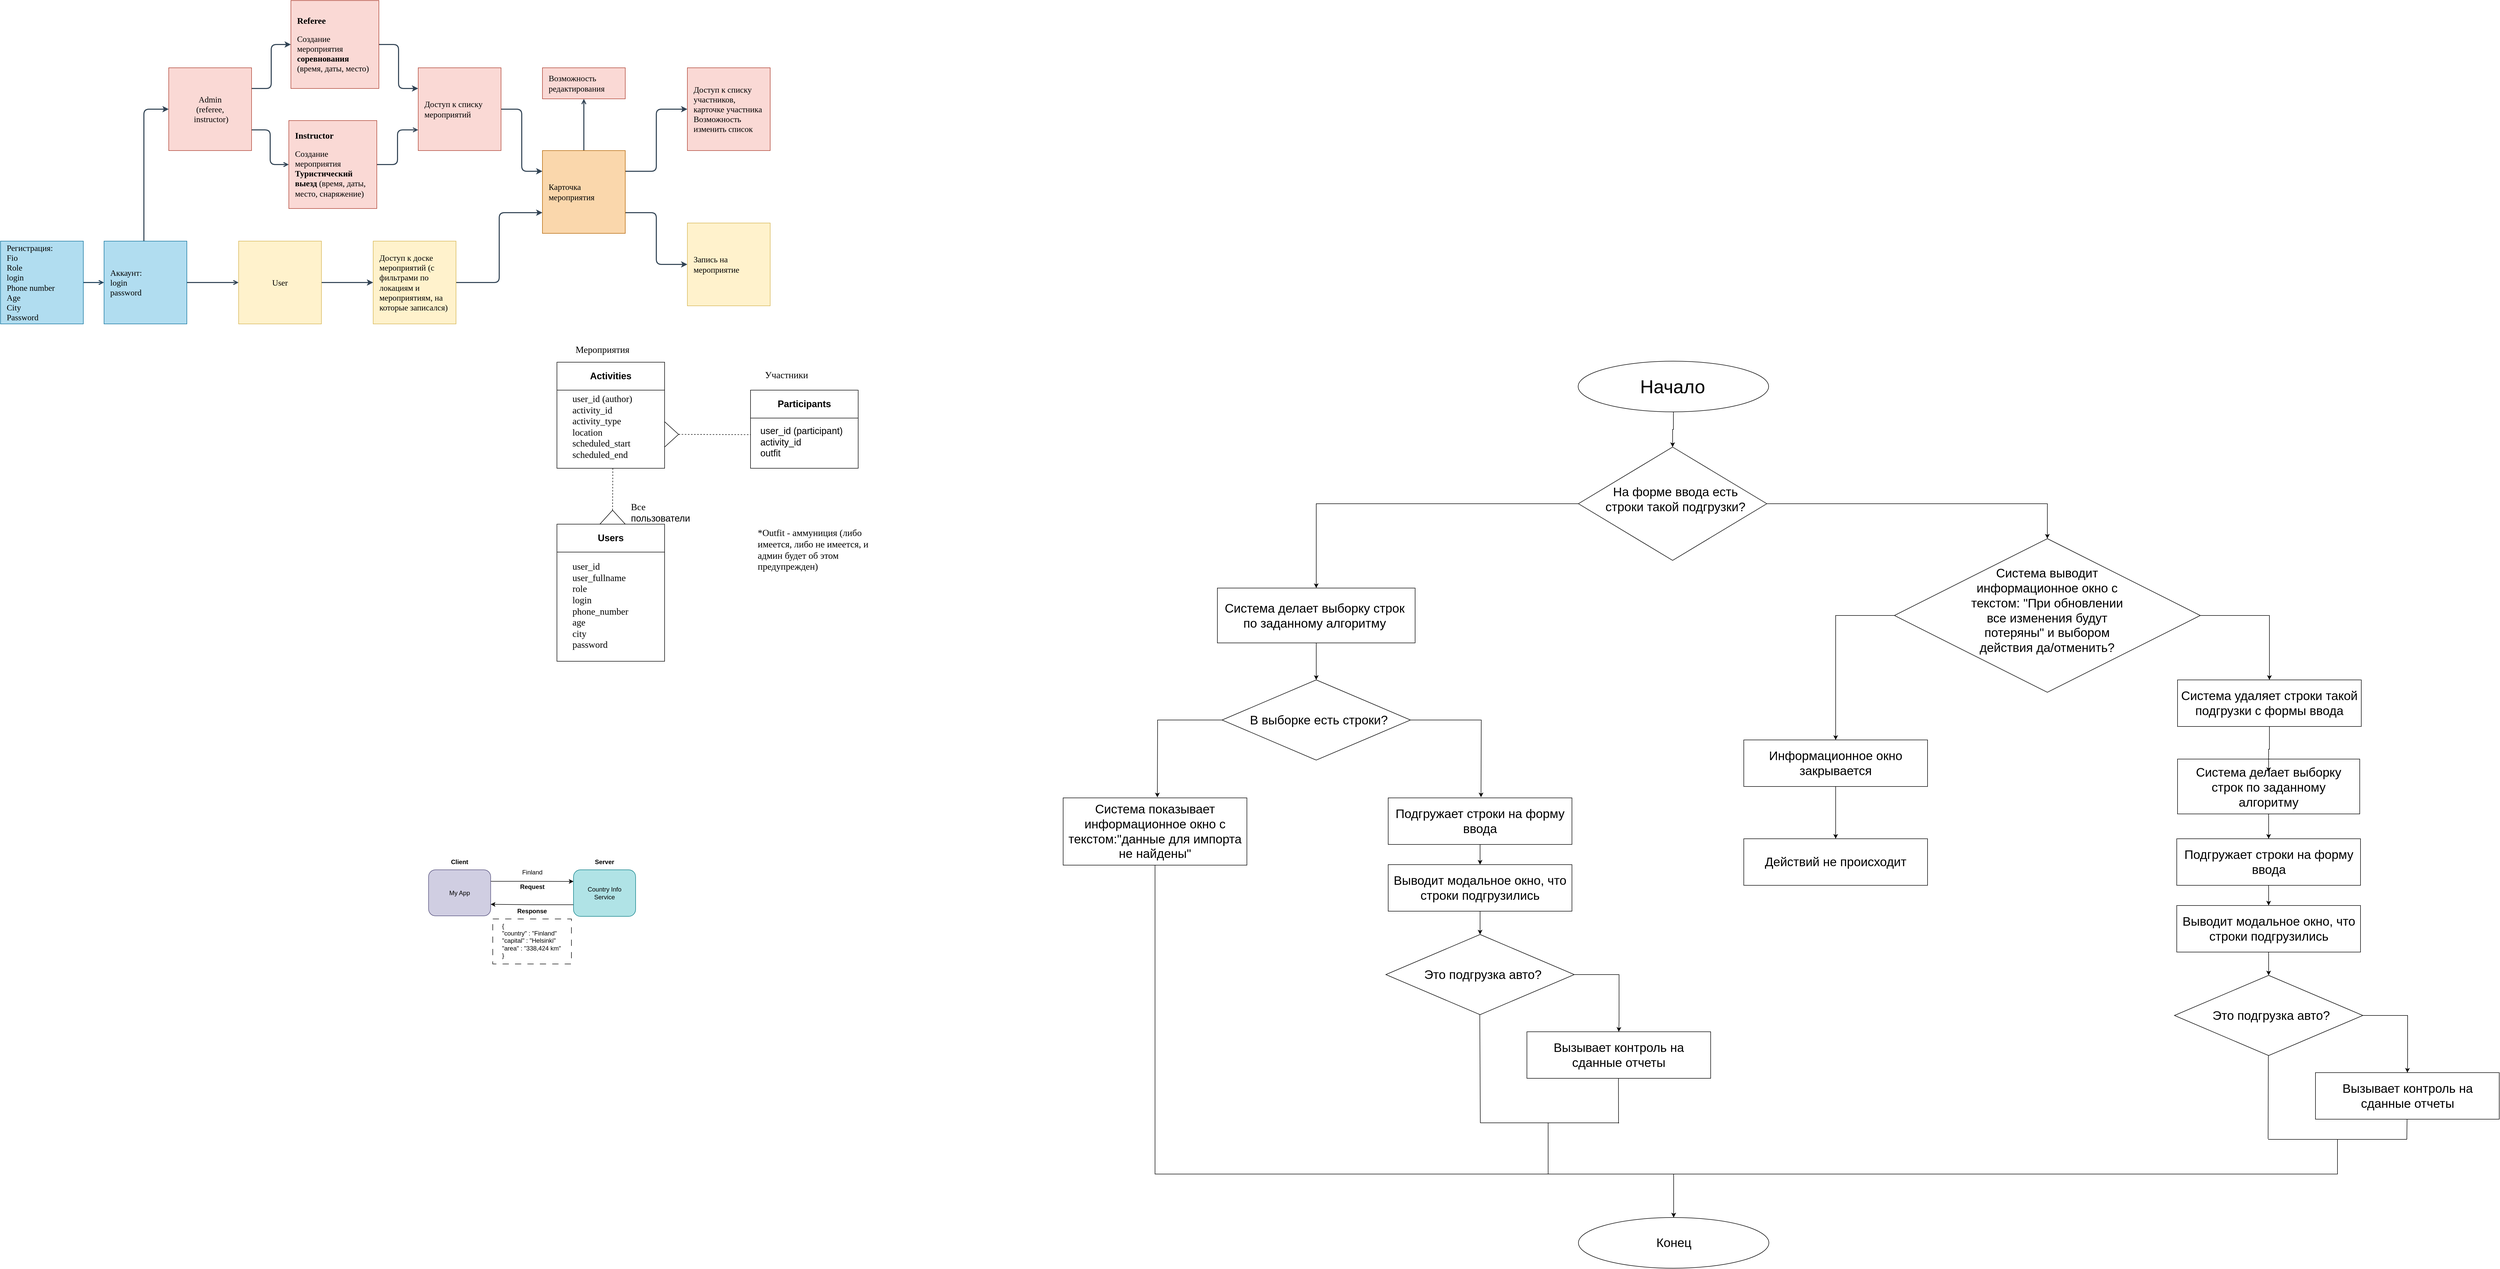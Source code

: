 <mxfile version="24.2.1" type="github">
  <diagram id="R2lEEEUBdFMjLlhIrx00" name="Page-1">
    <mxGraphModel dx="2860" dy="1802" grid="0" gridSize="10" guides="1" tooltips="1" connect="1" arrows="1" fold="1" page="0" pageScale="1" pageWidth="850" pageHeight="1100" math="0" shadow="0" extFonts="Permanent Marker^https://fonts.googleapis.com/css?family=Permanent+Marker">
      <root>
        <mxCell id="0" />
        <mxCell id="1" parent="0" />
        <mxCell id="yJWZmImQaWcxnR1m6JDB-3" value="" style="edgeStyle=orthogonalEdgeStyle;rounded=0;orthogonalLoop=1;jettySize=auto;html=1;strokeWidth=2;fillColor=#bac8d3;strokeColor=#23445d;endArrow=open;endFill=0;" parent="1" source="yJWZmImQaWcxnR1m6JDB-1" target="yJWZmImQaWcxnR1m6JDB-2" edge="1">
          <mxGeometry relative="1" as="geometry" />
        </mxCell>
        <mxCell id="yJWZmImQaWcxnR1m6JDB-1" value="&lt;font face=&quot;Verdana&quot; style=&quot;font-size: 16px;&quot;&gt;Регистрация:&lt;br&gt;Fio&lt;br&gt;Role&lt;br&gt;login&lt;br&gt;Phone number&lt;br&gt;Age&lt;br&gt;City&lt;br&gt;Password&lt;/font&gt;" style="rounded=0;whiteSpace=wrap;html=1;fillColor=#b1ddf0;strokeColor=#10739e;fontStyle=0;align=left;spacing=12;" parent="1" vertex="1">
          <mxGeometry x="33" y="375" width="160" height="160" as="geometry" />
        </mxCell>
        <mxCell id="yJWZmImQaWcxnR1m6JDB-6" value="" style="edgeStyle=orthogonalEdgeStyle;rounded=0;orthogonalLoop=1;jettySize=auto;html=1;strokeWidth=2;endArrow=open;endFill=0;fillColor=#647687;strokeColor=#314354;" parent="1" source="yJWZmImQaWcxnR1m6JDB-2" target="yJWZmImQaWcxnR1m6JDB-5" edge="1">
          <mxGeometry relative="1" as="geometry" />
        </mxCell>
        <mxCell id="yJWZmImQaWcxnR1m6JDB-8" value="" style="edgeStyle=orthogonalEdgeStyle;rounded=1;orthogonalLoop=1;jettySize=auto;html=1;fillColor=#647687;strokeColor=#314354;strokeWidth=2;entryX=0;entryY=0.5;entryDx=0;entryDy=0;" parent="1" source="yJWZmImQaWcxnR1m6JDB-2" target="yJWZmImQaWcxnR1m6JDB-4" edge="1">
          <mxGeometry relative="1" as="geometry">
            <Array as="points">
              <mxPoint x="310" y="120" />
            </Array>
          </mxGeometry>
        </mxCell>
        <mxCell id="yJWZmImQaWcxnR1m6JDB-2" value="&lt;pre&gt;&lt;font face=&quot;Verdana&quot; style=&quot;font-size: 16px;&quot;&gt;Аккаунт:&lt;br&gt;&lt;/font&gt;&lt;font face=&quot;Verdana&quot; style=&quot;font-size: 16px;&quot;&gt;login&lt;br&gt;&lt;/font&gt;&lt;font face=&quot;Verdana&quot; style=&quot;font-size: 16px;&quot;&gt;password&lt;/font&gt;&lt;/pre&gt;" style="whiteSpace=wrap;html=1;aspect=fixed;align=left;fillColor=#b1ddf0;strokeColor=#10739e;spacing=12;" parent="1" vertex="1">
          <mxGeometry x="233" y="375" width="160" height="160" as="geometry" />
        </mxCell>
        <mxCell id="yJWZmImQaWcxnR1m6JDB-13" value="" style="edgeStyle=orthogonalEdgeStyle;rounded=1;orthogonalLoop=1;jettySize=auto;html=1;strokeWidth=2;fillColor=#647687;strokeColor=#314354;exitX=1;exitY=0.25;exitDx=0;exitDy=0;" parent="1" source="yJWZmImQaWcxnR1m6JDB-4" target="yJWZmImQaWcxnR1m6JDB-10" edge="1">
          <mxGeometry relative="1" as="geometry" />
        </mxCell>
        <mxCell id="yJWZmImQaWcxnR1m6JDB-72" style="edgeStyle=orthogonalEdgeStyle;rounded=1;orthogonalLoop=1;jettySize=auto;html=1;entryX=0;entryY=0.5;entryDx=0;entryDy=0;exitX=1;exitY=0.75;exitDx=0;exitDy=0;endArrow=open;endFill=0;fillColor=#647687;strokeColor=#314354;strokeWidth=2;" parent="1" source="yJWZmImQaWcxnR1m6JDB-4" target="yJWZmImQaWcxnR1m6JDB-69" edge="1">
          <mxGeometry relative="1" as="geometry" />
        </mxCell>
        <mxCell id="yJWZmImQaWcxnR1m6JDB-4" value="&lt;font style=&quot;font-size: 16px;&quot; face=&quot;Verdana&quot;&gt;Admin&lt;br&gt;&lt;span style=&quot;font-size: 16px;&quot;&gt;(referee,&lt;br&gt;&amp;nbsp;instructor&lt;/span&gt;&lt;span style=&quot;font-size: 16px;&quot;&gt;)&lt;/span&gt;&lt;br&gt;&lt;/font&gt;" style="whiteSpace=wrap;html=1;aspect=fixed;align=center;fillColor=#fad9d5;strokeColor=#ae4132;" parent="1" vertex="1">
          <mxGeometry x="358" y="40" width="160" height="160" as="geometry" />
        </mxCell>
        <mxCell id="yJWZmImQaWcxnR1m6JDB-25" style="edgeStyle=orthogonalEdgeStyle;rounded=1;orthogonalLoop=1;jettySize=auto;html=1;entryX=0;entryY=0.5;entryDx=0;entryDy=0;strokeWidth=2;fillColor=#647687;strokeColor=#314354;" parent="1" source="yJWZmImQaWcxnR1m6JDB-5" target="yJWZmImQaWcxnR1m6JDB-19" edge="1">
          <mxGeometry relative="1" as="geometry" />
        </mxCell>
        <mxCell id="yJWZmImQaWcxnR1m6JDB-5" value="&lt;font style=&quot;font-size: 16px;&quot; face=&quot;Verdana&quot;&gt;User&lt;/font&gt;" style="whiteSpace=wrap;html=1;aspect=fixed;align=center;fillColor=#fff2cc;strokeColor=#d6b656;" parent="1" vertex="1">
          <mxGeometry x="493" y="375" width="160" height="160" as="geometry" />
        </mxCell>
        <mxCell id="yJWZmImQaWcxnR1m6JDB-14" value="" style="edgeStyle=orthogonalEdgeStyle;rounded=1;orthogonalLoop=1;jettySize=auto;html=1;strokeWidth=2;fillColor=#647687;strokeColor=#314354;entryX=0;entryY=0.25;entryDx=0;entryDy=0;" parent="1" source="yJWZmImQaWcxnR1m6JDB-10" target="yJWZmImQaWcxnR1m6JDB-15" edge="1">
          <mxGeometry relative="1" as="geometry">
            <mxPoint x="840" y="120" as="targetPoint" />
          </mxGeometry>
        </mxCell>
        <mxCell id="yJWZmImQaWcxnR1m6JDB-10" value="&lt;font style=&quot;&quot; face=&quot;Verdana&quot;&gt;&lt;b style=&quot;&quot;&gt;&lt;font style=&quot;font-size: 17px;&quot;&gt;Referee&lt;br&gt;&lt;/font&gt;&lt;/b&gt;&lt;br&gt;&lt;span style=&quot;font-size: 16px;&quot;&gt;Создание мероприятия&lt;/span&gt;&lt;br&gt;&lt;b style=&quot;font-size: 16px;&quot;&gt;соревнования&lt;/b&gt;&lt;span style=&quot;font-size: 16px;&quot;&gt; (время, даты, место)&lt;/span&gt;&lt;/font&gt;" style="whiteSpace=wrap;html=1;aspect=fixed;align=left;fillColor=#fad9d5;strokeColor=#ae4132;spacing=12;" parent="1" vertex="1">
          <mxGeometry x="594" y="-90" width="170" height="170" as="geometry" />
        </mxCell>
        <mxCell id="yJWZmImQaWcxnR1m6JDB-17" value="" style="edgeStyle=orthogonalEdgeStyle;rounded=1;orthogonalLoop=1;jettySize=auto;html=1;entryX=0;entryY=0.25;entryDx=0;entryDy=0;strokeWidth=2;fillColor=#647687;strokeColor=#314354;" parent="1" source="yJWZmImQaWcxnR1m6JDB-15" target="yJWZmImQaWcxnR1m6JDB-23" edge="1">
          <mxGeometry relative="1" as="geometry">
            <mxPoint x="1030" y="320" as="targetPoint" />
          </mxGeometry>
        </mxCell>
        <mxCell id="yJWZmImQaWcxnR1m6JDB-15" value="&lt;font style=&quot;font-size: 16px;&quot; face=&quot;Verdana&quot;&gt;Доступ к списку мероприятий&lt;br&gt;&lt;/font&gt;" style="whiteSpace=wrap;html=1;aspect=fixed;align=left;fillColor=#fad9d5;strokeColor=#ae4132;spacing=12;" parent="1" vertex="1">
          <mxGeometry x="840" y="40" width="160" height="160" as="geometry" />
        </mxCell>
        <mxCell id="yJWZmImQaWcxnR1m6JDB-24" style="edgeStyle=orthogonalEdgeStyle;rounded=1;orthogonalLoop=1;jettySize=auto;html=1;entryX=0;entryY=0.75;entryDx=0;entryDy=0;strokeWidth=2;fillColor=#647687;strokeColor=#314354;" parent="1" source="yJWZmImQaWcxnR1m6JDB-19" target="yJWZmImQaWcxnR1m6JDB-23" edge="1">
          <mxGeometry relative="1" as="geometry">
            <mxPoint x="1160" y="420" as="targetPoint" />
          </mxGeometry>
        </mxCell>
        <mxCell id="yJWZmImQaWcxnR1m6JDB-19" value="&lt;font style=&quot;font-size: 16px;&quot; face=&quot;Verdana&quot;&gt;Доступ к доске мероприятий (с фильтрами по локациям и мероприятиям, на которые записался)&lt;/font&gt;" style="whiteSpace=wrap;html=1;aspect=fixed;align=left;fillColor=#fff2cc;strokeColor=#d6b656;spacing=12;" parent="1" vertex="1">
          <mxGeometry x="753" y="375" width="160" height="160" as="geometry" />
        </mxCell>
        <mxCell id="yJWZmImQaWcxnR1m6JDB-21" value="&lt;font style=&quot;font-size: 16px;&quot; face=&quot;Verdana&quot;&gt;Доступ к списку участников, карточке участника&lt;br&gt;Возможность изменить список&lt;br&gt;&lt;/font&gt;" style="whiteSpace=wrap;html=1;aspect=fixed;align=left;fillColor=#fad9d5;strokeColor=#ae4132;spacing=12;" parent="1" vertex="1">
          <mxGeometry x="1360" y="40" width="160" height="160" as="geometry" />
        </mxCell>
        <mxCell id="yJWZmImQaWcxnR1m6JDB-28" style="edgeStyle=orthogonalEdgeStyle;rounded=1;orthogonalLoop=1;jettySize=auto;html=1;entryX=0;entryY=0.5;entryDx=0;entryDy=0;exitX=1;exitY=0.25;exitDx=0;exitDy=0;strokeWidth=2;fillColor=#647687;strokeColor=#314354;" parent="1" source="yJWZmImQaWcxnR1m6JDB-23" target="yJWZmImQaWcxnR1m6JDB-21" edge="1">
          <mxGeometry relative="1" as="geometry" />
        </mxCell>
        <mxCell id="yJWZmImQaWcxnR1m6JDB-30" style="edgeStyle=orthogonalEdgeStyle;rounded=1;orthogonalLoop=1;jettySize=auto;html=1;entryX=0;entryY=0.5;entryDx=0;entryDy=0;exitX=1;exitY=0.75;exitDx=0;exitDy=0;strokeWidth=2;fillColor=#647687;strokeColor=#314354;" parent="1" source="yJWZmImQaWcxnR1m6JDB-23" target="yJWZmImQaWcxnR1m6JDB-29" edge="1">
          <mxGeometry relative="1" as="geometry" />
        </mxCell>
        <mxCell id="yJWZmImQaWcxnR1m6JDB-32" value="" style="edgeStyle=orthogonalEdgeStyle;rounded=1;orthogonalLoop=1;jettySize=auto;html=1;fillColor=#647687;strokeColor=#314354;endArrow=open;endFill=0;strokeWidth=2;" parent="1" source="yJWZmImQaWcxnR1m6JDB-23" target="yJWZmImQaWcxnR1m6JDB-31" edge="1">
          <mxGeometry relative="1" as="geometry" />
        </mxCell>
        <mxCell id="yJWZmImQaWcxnR1m6JDB-23" value="&lt;font style=&quot;font-size: 16px;&quot; face=&quot;Verdana&quot;&gt;Карточка мероприятия&lt;/font&gt;" style="whiteSpace=wrap;html=1;aspect=fixed;align=left;fillColor=#fad7ac;strokeColor=#b46504;spacing=12;" parent="1" vertex="1">
          <mxGeometry x="1080" y="200" width="160" height="160" as="geometry" />
        </mxCell>
        <mxCell id="yJWZmImQaWcxnR1m6JDB-29" value="&lt;font style=&quot;font-size: 16px;&quot; face=&quot;Verdana&quot;&gt;Запись на мероприятие&lt;/font&gt;" style="whiteSpace=wrap;html=1;aspect=fixed;align=left;fillColor=#fff2cc;strokeColor=#d6b656;spacing=12;" parent="1" vertex="1">
          <mxGeometry x="1360" y="340" width="160" height="160" as="geometry" />
        </mxCell>
        <mxCell id="yJWZmImQaWcxnR1m6JDB-31" value="&lt;font style=&quot;font-size: 16px;&quot; face=&quot;Verdana&quot;&gt;Возможность редактирования&lt;/font&gt;" style="whiteSpace=wrap;html=1;align=left;fillColor=#fad9d5;strokeColor=#ae4132;spacing=12;" parent="1" vertex="1">
          <mxGeometry x="1080" y="40" width="160" height="60" as="geometry" />
        </mxCell>
        <mxCell id="yJWZmImQaWcxnR1m6JDB-40" style="edgeStyle=orthogonalEdgeStyle;rounded=0;orthogonalLoop=1;jettySize=auto;html=1;entryX=0;entryY=0.25;entryDx=0;entryDy=0;exitX=1;exitY=0.25;exitDx=0;exitDy=0;" parent="1" source="yJWZmImQaWcxnR1m6JDB-37" target="yJWZmImQaWcxnR1m6JDB-38" edge="1">
          <mxGeometry relative="1" as="geometry" />
        </mxCell>
        <mxCell id="yJWZmImQaWcxnR1m6JDB-37" value="My App" style="rounded=1;whiteSpace=wrap;html=1;fillColor=#d0cee2;strokeColor=#56517e;" parent="1" vertex="1">
          <mxGeometry x="860" y="1590" width="120" height="89" as="geometry" />
        </mxCell>
        <mxCell id="yJWZmImQaWcxnR1m6JDB-59" value="" style="edgeStyle=orthogonalEdgeStyle;rounded=0;orthogonalLoop=1;jettySize=auto;html=1;entryX=1;entryY=0.75;entryDx=0;entryDy=0;exitX=0;exitY=0.75;exitDx=0;exitDy=0;" parent="1" source="yJWZmImQaWcxnR1m6JDB-38" target="yJWZmImQaWcxnR1m6JDB-37" edge="1">
          <mxGeometry relative="1" as="geometry" />
        </mxCell>
        <mxCell id="yJWZmImQaWcxnR1m6JDB-38" value="Country Info &lt;br&gt;Service" style="rounded=1;whiteSpace=wrap;html=1;fillColor=#b0e3e6;strokeColor=#0e8088;" parent="1" vertex="1">
          <mxGeometry x="1140" y="1590" width="120" height="90" as="geometry" />
        </mxCell>
        <mxCell id="yJWZmImQaWcxnR1m6JDB-41" value="Finland" style="text;html=1;align=center;verticalAlign=middle;resizable=0;points=[];autosize=1;strokeColor=none;fillColor=none;" parent="1" vertex="1">
          <mxGeometry x="1030" y="1580" width="60" height="30" as="geometry" />
        </mxCell>
        <mxCell id="yJWZmImQaWcxnR1m6JDB-60" value="&lt;b&gt;Response&lt;/b&gt;" style="text;html=1;strokeColor=none;fillColor=none;align=center;verticalAlign=middle;whiteSpace=wrap;rounded=0;" parent="1" vertex="1">
          <mxGeometry x="1030" y="1655" width="60" height="30" as="geometry" />
        </mxCell>
        <mxCell id="yJWZmImQaWcxnR1m6JDB-62" value="&lt;b&gt;Request&lt;/b&gt;" style="text;html=1;align=center;verticalAlign=middle;resizable=0;points=[];autosize=1;strokeColor=none;fillColor=none;" parent="1" vertex="1">
          <mxGeometry x="1027.5" y="1610" width="65" height="26" as="geometry" />
        </mxCell>
        <mxCell id="yJWZmImQaWcxnR1m6JDB-64" value="" style="rounded=0;whiteSpace=wrap;html=1;dashed=1;dashPattern=12 12;" parent="1" vertex="1">
          <mxGeometry x="984" y="1685" width="152" height="87" as="geometry" />
        </mxCell>
        <mxCell id="yJWZmImQaWcxnR1m6JDB-63" value="{&lt;br&gt;&quot;country&quot; : &quot;Finland&quot;&lt;br&gt;&quot;capital&quot; : &quot;Helsinki&quot;&lt;br&gt;&quot;area&quot; : &quot;338,424 km&quot;&lt;br&gt;}" style="text;html=1;strokeColor=none;fillColor=none;align=left;verticalAlign=middle;whiteSpace=wrap;rounded=0;" parent="1" vertex="1">
          <mxGeometry x="1000" y="1680" width="134" height="93" as="geometry" />
        </mxCell>
        <mxCell id="yJWZmImQaWcxnR1m6JDB-65" value="&lt;b&gt;Client&lt;/b&gt;" style="text;html=1;strokeColor=none;fillColor=none;align=center;verticalAlign=middle;whiteSpace=wrap;rounded=0;" parent="1" vertex="1">
          <mxGeometry x="890" y="1560" width="60" height="30" as="geometry" />
        </mxCell>
        <mxCell id="yJWZmImQaWcxnR1m6JDB-66" value="&lt;b&gt;Server&lt;/b&gt;" style="text;html=1;strokeColor=none;fillColor=none;align=center;verticalAlign=middle;whiteSpace=wrap;rounded=0;" parent="1" vertex="1">
          <mxGeometry x="1170" y="1560" width="60" height="30" as="geometry" />
        </mxCell>
        <mxCell id="yJWZmImQaWcxnR1m6JDB-67" value="&lt;font style=&quot;font-size: 18px;&quot;&gt;Users&lt;/font&gt;" style="swimlane;whiteSpace=wrap;html=1;startSize=54;" parent="1" vertex="1">
          <mxGeometry x="1108" y="922" width="208" height="265" as="geometry" />
        </mxCell>
        <mxCell id="yJWZmImQaWcxnR1m6JDB-68" value="&lt;font style=&quot;font-size: 18px;&quot;&gt;&lt;font face=&quot;Verdana&quot;&gt;&lt;font style=&quot;font-size: 18px;&quot;&gt;user_id&lt;br&gt;user_fullname&lt;br style=&quot;border-color: var(--border-color);&quot;&gt;role&lt;br style=&quot;border-color: var(--border-color);&quot;&gt;login&lt;br style=&quot;border-color: var(--border-color);&quot;&gt;phone_number&lt;br style=&quot;border-color: var(--border-color);&quot;&gt;age&lt;br&gt;city&lt;/font&gt;&lt;br&gt;password&lt;/font&gt;&lt;br&gt;&lt;/font&gt;" style="text;html=1;strokeColor=none;fillColor=none;align=left;verticalAlign=middle;whiteSpace=wrap;rounded=0;" parent="yJWZmImQaWcxnR1m6JDB-67" vertex="1">
          <mxGeometry x="28" y="63" width="156" height="189" as="geometry" />
        </mxCell>
        <mxCell id="yJWZmImQaWcxnR1m6JDB-71" value="" style="edgeStyle=orthogonalEdgeStyle;rounded=1;orthogonalLoop=1;jettySize=auto;html=1;entryX=0;entryY=0.75;entryDx=0;entryDy=0;endArrow=open;endFill=0;fillColor=#647687;strokeColor=#314354;strokeWidth=2;" parent="1" source="yJWZmImQaWcxnR1m6JDB-69" target="yJWZmImQaWcxnR1m6JDB-15" edge="1">
          <mxGeometry relative="1" as="geometry" />
        </mxCell>
        <mxCell id="yJWZmImQaWcxnR1m6JDB-69" value="&lt;font style=&quot;&quot; face=&quot;Verdana&quot;&gt;&lt;b style=&quot;&quot;&gt;&lt;font style=&quot;font-size: 17px;&quot;&gt;Instructor&lt;br&gt;&lt;/font&gt;&lt;/b&gt;&lt;br&gt;&lt;span style=&quot;font-size: 16px;&quot;&gt;Создание мероприятия&lt;/span&gt;&lt;br&gt;&lt;b style=&quot;font-size: 16px;&quot;&gt;Туристический выезд&lt;/b&gt;&lt;span style=&quot;font-size: 16px;&quot;&gt; (время, даты, место, снаряжение)&lt;/span&gt;&lt;/font&gt;" style="whiteSpace=wrap;html=1;aspect=fixed;align=left;fillColor=#fad9d5;strokeColor=#ae4132;spacing=12;" parent="1" vertex="1">
          <mxGeometry x="590" y="142" width="170" height="170" as="geometry" />
        </mxCell>
        <mxCell id="yJWZmImQaWcxnR1m6JDB-74" value="&lt;span style=&quot;font-size: 18px;&quot;&gt;Activities&lt;/span&gt;" style="swimlane;whiteSpace=wrap;html=1;startSize=54;" parent="1" vertex="1">
          <mxGeometry x="1108" y="609" width="208" height="205" as="geometry" />
        </mxCell>
        <mxCell id="yJWZmImQaWcxnR1m6JDB-75" value="&lt;font style=&quot;font-size: 18px;&quot;&gt;&lt;font style=&quot;font-size: 18px;&quot; face=&quot;Verdana&quot;&gt;user_id (author)&lt;br&gt;activity_id&lt;/font&gt;&lt;br style=&quot;border-color: var(--border-color); font-family: Verdana;&quot;&gt;&lt;font style=&quot;&quot; face=&quot;Verdana&quot;&gt;activity_type&lt;br&gt;&lt;span style=&quot;font-size: 18px;&quot;&gt;location&lt;/span&gt;&lt;br&gt;&lt;span style=&quot;font-size: 18px;&quot;&gt;scheduled_start&lt;/span&gt;&lt;br&gt;&lt;span style=&quot;font-size: 18px;&quot;&gt;scheduled_end&lt;/span&gt;&lt;br&gt;&lt;/font&gt;&lt;br&gt;&lt;/font&gt;" style="text;html=1;strokeColor=none;fillColor=none;align=left;verticalAlign=middle;whiteSpace=wrap;rounded=0;" parent="yJWZmImQaWcxnR1m6JDB-74" vertex="1">
          <mxGeometry x="28" y="73" width="156" height="125" as="geometry" />
        </mxCell>
        <mxCell id="yJWZmImQaWcxnR1m6JDB-76" value="" style="triangle;whiteSpace=wrap;html=1;direction=north;" parent="1" vertex="1">
          <mxGeometry x="1191" y="895" width="49" height="27" as="geometry" />
        </mxCell>
        <mxCell id="yJWZmImQaWcxnR1m6JDB-77" value="" style="endArrow=none;dashed=1;html=1;rounded=0;exitX=1;exitY=0.5;exitDx=0;exitDy=0;" parent="1" source="yJWZmImQaWcxnR1m6JDB-76" edge="1">
          <mxGeometry width="50" height="50" relative="1" as="geometry">
            <mxPoint x="1261" y="903" as="sourcePoint" />
            <mxPoint x="1216" y="813" as="targetPoint" />
          </mxGeometry>
        </mxCell>
        <mxCell id="yJWZmImQaWcxnR1m6JDB-78" value="&lt;font style=&quot;font-size: 18px;&quot;&gt;Participants&lt;/font&gt;" style="swimlane;whiteSpace=wrap;html=1;startSize=54;" parent="1" vertex="1">
          <mxGeometry x="1482" y="663" width="208" height="151" as="geometry" />
        </mxCell>
        <mxCell id="yJWZmImQaWcxnR1m6JDB-80" value="&lt;font style=&quot;font-size: 18px;&quot;&gt;user_id (participant)&lt;br&gt;activity_id&lt;br&gt;outfit&lt;br&gt;&lt;/font&gt;" style="text;html=1;strokeColor=none;fillColor=none;align=left;verticalAlign=middle;whiteSpace=wrap;rounded=0;" parent="yJWZmImQaWcxnR1m6JDB-78" vertex="1">
          <mxGeometry x="17" y="38" width="185" height="125" as="geometry" />
        </mxCell>
        <mxCell id="yJWZmImQaWcxnR1m6JDB-81" value="" style="triangle;whiteSpace=wrap;html=1;direction=east;" parent="1" vertex="1">
          <mxGeometry x="1316" y="724" width="27" height="49" as="geometry" />
        </mxCell>
        <mxCell id="yJWZmImQaWcxnR1m6JDB-82" value="" style="endArrow=none;dashed=1;html=1;rounded=0;exitX=1;exitY=0.5;exitDx=0;exitDy=0;" parent="1" source="yJWZmImQaWcxnR1m6JDB-81" edge="1">
          <mxGeometry width="50" height="50" relative="1" as="geometry">
            <mxPoint x="1375" y="740" as="sourcePoint" />
            <mxPoint x="1482" y="749" as="targetPoint" />
          </mxGeometry>
        </mxCell>
        <mxCell id="yJWZmImQaWcxnR1m6JDB-83" value="&lt;font style=&quot;font-size: 18px;&quot;&gt;&lt;font face=&quot;Verdana&quot;&gt;Мероприятия&lt;/font&gt;&lt;br&gt;&lt;/font&gt;" style="text;html=1;strokeColor=none;fillColor=none;align=left;verticalAlign=middle;whiteSpace=wrap;rounded=0;" parent="1" vertex="1">
          <mxGeometry x="1142" y="568" width="156" height="34" as="geometry" />
        </mxCell>
        <mxCell id="yJWZmImQaWcxnR1m6JDB-84" value="&lt;font style=&quot;font-size: 18px;&quot;&gt;&lt;font face=&quot;Verdana&quot;&gt;Участники&lt;/font&gt;&lt;br&gt;&lt;/font&gt;" style="text;html=1;strokeColor=none;fillColor=none;align=left;verticalAlign=middle;whiteSpace=wrap;rounded=0;" parent="1" vertex="1">
          <mxGeometry x="1508" y="617" width="156" height="34" as="geometry" />
        </mxCell>
        <mxCell id="yJWZmImQaWcxnR1m6JDB-85" value="&lt;font style=&quot;font-size: 18px;&quot;&gt;&lt;font face=&quot;Verdana&quot;&gt;Все&lt;br&gt;&lt;/font&gt;пользователи&lt;br&gt;&lt;/font&gt;" style="text;html=1;strokeColor=none;fillColor=none;align=left;verticalAlign=middle;whiteSpace=wrap;rounded=0;" parent="1" vertex="1">
          <mxGeometry x="1249" y="883" width="156" height="34" as="geometry" />
        </mxCell>
        <mxCell id="yJWZmImQaWcxnR1m6JDB-86" value="&lt;font style=&quot;font-size: 18px;&quot;&gt;&lt;font face=&quot;Verdana&quot;&gt;*Outfit - аммуниция (либо имеется, либо не имеется, и админ будет об этом предупрежден)&lt;/font&gt;&lt;br&gt;&lt;/font&gt;" style="text;html=1;strokeColor=none;fillColor=none;align=left;verticalAlign=middle;whiteSpace=wrap;rounded=0;" parent="1" vertex="1">
          <mxGeometry x="1494" y="921" width="240" height="101" as="geometry" />
        </mxCell>
        <mxCell id="VrphJJaBiUEB5D_WwFLY-5" value="" style="edgeStyle=orthogonalEdgeStyle;rounded=0;orthogonalLoop=1;jettySize=auto;html=1;" edge="1" parent="1" source="VrphJJaBiUEB5D_WwFLY-1" target="VrphJJaBiUEB5D_WwFLY-3">
          <mxGeometry relative="1" as="geometry" />
        </mxCell>
        <mxCell id="VrphJJaBiUEB5D_WwFLY-1" value="" style="ellipse;whiteSpace=wrap;html=1;" vertex="1" parent="1">
          <mxGeometry x="3081" y="607" width="368" height="98" as="geometry" />
        </mxCell>
        <mxCell id="VrphJJaBiUEB5D_WwFLY-2" value="&lt;font style=&quot;font-size: 36px;&quot;&gt;Начало&lt;/font&gt;" style="text;html=1;align=center;verticalAlign=middle;whiteSpace=wrap;rounded=0;" vertex="1" parent="1">
          <mxGeometry x="3195" y="630" width="137" height="52" as="geometry" />
        </mxCell>
        <mxCell id="VrphJJaBiUEB5D_WwFLY-7" style="edgeStyle=orthogonalEdgeStyle;rounded=0;orthogonalLoop=1;jettySize=auto;html=1;entryX=0.5;entryY=0;entryDx=0;entryDy=0;" edge="1" parent="1" source="VrphJJaBiUEB5D_WwFLY-3" target="VrphJJaBiUEB5D_WwFLY-6">
          <mxGeometry relative="1" as="geometry">
            <mxPoint x="2852" y="882.5" as="targetPoint" />
          </mxGeometry>
        </mxCell>
        <mxCell id="VrphJJaBiUEB5D_WwFLY-3" value="" style="rhombus;whiteSpace=wrap;html=1;" vertex="1" parent="1">
          <mxGeometry x="3081.5" y="773" width="364" height="219" as="geometry" />
        </mxCell>
        <mxCell id="VrphJJaBiUEB5D_WwFLY-12" style="edgeStyle=orthogonalEdgeStyle;rounded=0;orthogonalLoop=1;jettySize=auto;html=1;entryX=0.5;entryY=0;entryDx=0;entryDy=0;exitX=1;exitY=0.5;exitDx=0;exitDy=0;" edge="1" parent="1" source="VrphJJaBiUEB5D_WwFLY-3" target="VrphJJaBiUEB5D_WwFLY-10">
          <mxGeometry relative="1" as="geometry" />
        </mxCell>
        <mxCell id="VrphJJaBiUEB5D_WwFLY-4" value="&lt;span style=&quot;font-size: 24px;&quot;&gt;На форме ввода есть строки такой подгрузки?&lt;/span&gt;" style="text;html=1;align=center;verticalAlign=middle;whiteSpace=wrap;rounded=0;" vertex="1" parent="1">
          <mxGeometry x="3114" y="844" width="310" height="60" as="geometry" />
        </mxCell>
        <mxCell id="VrphJJaBiUEB5D_WwFLY-15" value="" style="edgeStyle=orthogonalEdgeStyle;rounded=0;orthogonalLoop=1;jettySize=auto;html=1;" edge="1" parent="1" source="VrphJJaBiUEB5D_WwFLY-6" target="VrphJJaBiUEB5D_WwFLY-13">
          <mxGeometry relative="1" as="geometry" />
        </mxCell>
        <mxCell id="VrphJJaBiUEB5D_WwFLY-6" value="" style="rounded=0;whiteSpace=wrap;html=1;" vertex="1" parent="1">
          <mxGeometry x="2384" y="1045.5" width="382" height="106" as="geometry" />
        </mxCell>
        <mxCell id="VrphJJaBiUEB5D_WwFLY-9" value="&lt;span style=&quot;font-size: 24px;&quot;&gt;Система делает выборку строк по заданному алгоритму&lt;/span&gt;" style="text;html=1;align=center;verticalAlign=middle;whiteSpace=wrap;rounded=0;" vertex="1" parent="1">
          <mxGeometry x="2392" y="1068.5" width="360" height="60" as="geometry" />
        </mxCell>
        <mxCell id="VrphJJaBiUEB5D_WwFLY-30" style="edgeStyle=orthogonalEdgeStyle;rounded=0;orthogonalLoop=1;jettySize=auto;html=1;entryX=0.5;entryY=0;entryDx=0;entryDy=0;exitX=0;exitY=0.5;exitDx=0;exitDy=0;" edge="1" parent="1" source="VrphJJaBiUEB5D_WwFLY-10" target="VrphJJaBiUEB5D_WwFLY-28">
          <mxGeometry relative="1" as="geometry" />
        </mxCell>
        <mxCell id="VrphJJaBiUEB5D_WwFLY-43" style="edgeStyle=orthogonalEdgeStyle;rounded=0;orthogonalLoop=1;jettySize=auto;html=1;entryX=0.5;entryY=0;entryDx=0;entryDy=0;exitX=1;exitY=0.5;exitDx=0;exitDy=0;" edge="1" parent="1" source="VrphJJaBiUEB5D_WwFLY-10" target="VrphJJaBiUEB5D_WwFLY-42">
          <mxGeometry relative="1" as="geometry" />
        </mxCell>
        <mxCell id="VrphJJaBiUEB5D_WwFLY-10" value="" style="rhombus;whiteSpace=wrap;html=1;" vertex="1" parent="1">
          <mxGeometry x="3692" y="950" width="591" height="297" as="geometry" />
        </mxCell>
        <mxCell id="VrphJJaBiUEB5D_WwFLY-11" value="&lt;span style=&quot;font-size: 24px;&quot;&gt;Система выводит информационное окно с текстом: &quot;При обновлении все изменения будут потеряны&quot; и выбором действия да/отменить?&lt;/span&gt;" style="text;html=1;align=center;verticalAlign=middle;whiteSpace=wrap;rounded=0;" vertex="1" parent="1">
          <mxGeometry x="3832" y="1059" width="310" height="60" as="geometry" />
        </mxCell>
        <mxCell id="VrphJJaBiUEB5D_WwFLY-23" style="edgeStyle=orthogonalEdgeStyle;rounded=0;orthogonalLoop=1;jettySize=auto;html=1;" edge="1" parent="1" source="VrphJJaBiUEB5D_WwFLY-13">
          <mxGeometry relative="1" as="geometry">
            <mxPoint x="2268" y="1450" as="targetPoint" />
          </mxGeometry>
        </mxCell>
        <mxCell id="VrphJJaBiUEB5D_WwFLY-25" style="edgeStyle=orthogonalEdgeStyle;rounded=0;orthogonalLoop=1;jettySize=auto;html=1;" edge="1" parent="1" source="VrphJJaBiUEB5D_WwFLY-13">
          <mxGeometry relative="1" as="geometry">
            <mxPoint x="2893.304" y="1449.87" as="targetPoint" />
          </mxGeometry>
        </mxCell>
        <mxCell id="VrphJJaBiUEB5D_WwFLY-13" value="" style="rhombus;whiteSpace=wrap;html=1;" vertex="1" parent="1">
          <mxGeometry x="2393" y="1223" width="364" height="155" as="geometry" />
        </mxCell>
        <mxCell id="VrphJJaBiUEB5D_WwFLY-14" value="&lt;span style=&quot;font-size: 24px;&quot;&gt;В выборке есть строки?&lt;/span&gt;" style="text;html=1;align=center;verticalAlign=middle;whiteSpace=wrap;rounded=0;" vertex="1" parent="1">
          <mxGeometry x="2425" y="1270.5" width="310" height="60" as="geometry" />
        </mxCell>
        <mxCell id="VrphJJaBiUEB5D_WwFLY-24" value="" style="edgeStyle=orthogonalEdgeStyle;rounded=0;orthogonalLoop=1;jettySize=auto;html=1;" edge="1" parent="1" source="VrphJJaBiUEB5D_WwFLY-16" target="VrphJJaBiUEB5D_WwFLY-17">
          <mxGeometry relative="1" as="geometry" />
        </mxCell>
        <mxCell id="VrphJJaBiUEB5D_WwFLY-16" value="&lt;font style=&quot;font-size: 24px;&quot;&gt;Подгружает строки на форму ввода&lt;/font&gt;" style="rounded=0;whiteSpace=wrap;html=1;" vertex="1" parent="1">
          <mxGeometry x="2714" y="1451" width="355" height="90" as="geometry" />
        </mxCell>
        <mxCell id="VrphJJaBiUEB5D_WwFLY-26" value="" style="edgeStyle=orthogonalEdgeStyle;rounded=0;orthogonalLoop=1;jettySize=auto;html=1;entryX=0.5;entryY=0;entryDx=0;entryDy=0;" edge="1" parent="1" source="VrphJJaBiUEB5D_WwFLY-17" target="VrphJJaBiUEB5D_WwFLY-18">
          <mxGeometry relative="1" as="geometry" />
        </mxCell>
        <mxCell id="VrphJJaBiUEB5D_WwFLY-17" value="&lt;font style=&quot;font-size: 24px;&quot;&gt;Выводит модальное окно, что строки подгрузились&lt;/font&gt;" style="rounded=0;whiteSpace=wrap;html=1;" vertex="1" parent="1">
          <mxGeometry x="2714" y="1580" width="355" height="90" as="geometry" />
        </mxCell>
        <mxCell id="VrphJJaBiUEB5D_WwFLY-21" style="edgeStyle=orthogonalEdgeStyle;rounded=0;orthogonalLoop=1;jettySize=auto;html=1;entryX=0.5;entryY=0;entryDx=0;entryDy=0;" edge="1" parent="1" source="VrphJJaBiUEB5D_WwFLY-18" target="VrphJJaBiUEB5D_WwFLY-20">
          <mxGeometry relative="1" as="geometry">
            <Array as="points">
              <mxPoint x="3160" y="1792" />
              <mxPoint x="3160" y="1883" />
              <mxPoint x="3159" y="1883" />
            </Array>
          </mxGeometry>
        </mxCell>
        <mxCell id="VrphJJaBiUEB5D_WwFLY-18" value="" style="rhombus;whiteSpace=wrap;html=1;" vertex="1" parent="1">
          <mxGeometry x="2709.5" y="1715" width="364" height="155" as="geometry" />
        </mxCell>
        <mxCell id="VrphJJaBiUEB5D_WwFLY-19" value="&lt;span style=&quot;font-size: 24px;&quot;&gt;Это подгрузка авто?&lt;/span&gt;" style="text;html=1;align=center;verticalAlign=middle;whiteSpace=wrap;rounded=0;" vertex="1" parent="1">
          <mxGeometry x="2741.5" y="1762.5" width="310" height="60" as="geometry" />
        </mxCell>
        <mxCell id="VrphJJaBiUEB5D_WwFLY-20" value="&lt;font style=&quot;font-size: 24px;&quot;&gt;Вызывает контроль на сданные отчеты&lt;/font&gt;" style="rounded=0;whiteSpace=wrap;html=1;" vertex="1" parent="1">
          <mxGeometry x="2982" y="1903" width="355" height="90" as="geometry" />
        </mxCell>
        <mxCell id="VrphJJaBiUEB5D_WwFLY-46" style="edgeStyle=orthogonalEdgeStyle;rounded=0;orthogonalLoop=1;jettySize=auto;html=1;entryX=0.5;entryY=0;entryDx=0;entryDy=0;exitX=0.5;exitY=1;exitDx=0;exitDy=0;" edge="1" parent="1" source="VrphJJaBiUEB5D_WwFLY-22" target="VrphJJaBiUEB5D_WwFLY-27">
          <mxGeometry relative="1" as="geometry">
            <Array as="points">
              <mxPoint x="2264" y="2178" />
              <mxPoint x="3266" y="2178" />
            </Array>
          </mxGeometry>
        </mxCell>
        <mxCell id="VrphJJaBiUEB5D_WwFLY-22" value="&lt;font style=&quot;font-size: 24px;&quot;&gt;Система показывает информационное окно с текстом:&quot;данные для импорта не найдены&quot;&lt;/font&gt;" style="rounded=0;whiteSpace=wrap;html=1;" vertex="1" parent="1">
          <mxGeometry x="2086" y="1451" width="355" height="130" as="geometry" />
        </mxCell>
        <mxCell id="VrphJJaBiUEB5D_WwFLY-27" value="&lt;font style=&quot;font-size: 24px;&quot;&gt;Конец&lt;/font&gt;" style="ellipse;whiteSpace=wrap;html=1;" vertex="1" parent="1">
          <mxGeometry x="3081.5" y="2262" width="368" height="98" as="geometry" />
        </mxCell>
        <mxCell id="VrphJJaBiUEB5D_WwFLY-31" value="" style="edgeStyle=orthogonalEdgeStyle;rounded=0;orthogonalLoop=1;jettySize=auto;html=1;" edge="1" parent="1" source="VrphJJaBiUEB5D_WwFLY-28" target="VrphJJaBiUEB5D_WwFLY-29">
          <mxGeometry relative="1" as="geometry" />
        </mxCell>
        <mxCell id="VrphJJaBiUEB5D_WwFLY-28" value="&lt;font style=&quot;font-size: 24px;&quot;&gt;Информационное окно закрывается&lt;/font&gt;" style="rounded=0;whiteSpace=wrap;html=1;" vertex="1" parent="1">
          <mxGeometry x="3401" y="1339" width="355" height="90" as="geometry" />
        </mxCell>
        <mxCell id="VrphJJaBiUEB5D_WwFLY-29" value="&lt;font style=&quot;font-size: 24px;&quot;&gt;Действий не происходит&lt;/font&gt;" style="rounded=0;whiteSpace=wrap;html=1;" vertex="1" parent="1">
          <mxGeometry x="3401" y="1530" width="355" height="90" as="geometry" />
        </mxCell>
        <mxCell id="VrphJJaBiUEB5D_WwFLY-32" value="" style="edgeStyle=orthogonalEdgeStyle;rounded=0;orthogonalLoop=1;jettySize=auto;html=1;" edge="1" parent="1" source="VrphJJaBiUEB5D_WwFLY-33" target="VrphJJaBiUEB5D_WwFLY-35">
          <mxGeometry relative="1" as="geometry" />
        </mxCell>
        <mxCell id="VrphJJaBiUEB5D_WwFLY-33" value="&lt;font style=&quot;font-size: 24px;&quot;&gt;Подгружает строки на форму ввода&lt;/font&gt;" style="rounded=0;whiteSpace=wrap;html=1;" vertex="1" parent="1">
          <mxGeometry x="4237.5" y="1530" width="355" height="90" as="geometry" />
        </mxCell>
        <mxCell id="VrphJJaBiUEB5D_WwFLY-34" value="" style="edgeStyle=orthogonalEdgeStyle;rounded=0;orthogonalLoop=1;jettySize=auto;html=1;entryX=0.5;entryY=0;entryDx=0;entryDy=0;" edge="1" parent="1" source="VrphJJaBiUEB5D_WwFLY-35" target="VrphJJaBiUEB5D_WwFLY-37">
          <mxGeometry relative="1" as="geometry" />
        </mxCell>
        <mxCell id="VrphJJaBiUEB5D_WwFLY-35" value="&lt;font style=&quot;font-size: 24px;&quot;&gt;Выводит модальное окно, что строки подгрузились&lt;/font&gt;" style="rounded=0;whiteSpace=wrap;html=1;" vertex="1" parent="1">
          <mxGeometry x="4237.5" y="1659" width="355" height="90" as="geometry" />
        </mxCell>
        <mxCell id="VrphJJaBiUEB5D_WwFLY-36" style="edgeStyle=orthogonalEdgeStyle;rounded=0;orthogonalLoop=1;jettySize=auto;html=1;entryX=0.5;entryY=0;entryDx=0;entryDy=0;" edge="1" parent="1" source="VrphJJaBiUEB5D_WwFLY-37" target="VrphJJaBiUEB5D_WwFLY-39">
          <mxGeometry relative="1" as="geometry">
            <Array as="points">
              <mxPoint x="4683.5" y="1871" />
              <mxPoint x="4683.5" y="1962" />
              <mxPoint x="4682.5" y="1962" />
            </Array>
          </mxGeometry>
        </mxCell>
        <mxCell id="VrphJJaBiUEB5D_WwFLY-37" value="" style="rhombus;whiteSpace=wrap;html=1;" vertex="1" parent="1">
          <mxGeometry x="4233" y="1794" width="364" height="155" as="geometry" />
        </mxCell>
        <mxCell id="VrphJJaBiUEB5D_WwFLY-38" value="&lt;span style=&quot;font-size: 24px;&quot;&gt;Это подгрузка авто?&lt;/span&gt;" style="text;html=1;align=center;verticalAlign=middle;whiteSpace=wrap;rounded=0;" vertex="1" parent="1">
          <mxGeometry x="4265" y="1841.5" width="310" height="60" as="geometry" />
        </mxCell>
        <mxCell id="VrphJJaBiUEB5D_WwFLY-52" style="edgeStyle=orthogonalEdgeStyle;rounded=0;orthogonalLoop=1;jettySize=auto;html=1;entryX=0.5;entryY=0;entryDx=0;entryDy=0;" edge="1" parent="1" target="VrphJJaBiUEB5D_WwFLY-27">
          <mxGeometry relative="1" as="geometry">
            <mxPoint x="4414" y="2111" as="sourcePoint" />
            <Array as="points">
              <mxPoint x="4548" y="2111" />
              <mxPoint x="4548" y="2178" />
              <mxPoint x="3266" y="2178" />
            </Array>
          </mxGeometry>
        </mxCell>
        <mxCell id="VrphJJaBiUEB5D_WwFLY-39" value="&lt;font style=&quot;font-size: 24px;&quot;&gt;Вызывает контроль на сданные отчеты&lt;/font&gt;" style="rounded=0;whiteSpace=wrap;html=1;" vertex="1" parent="1">
          <mxGeometry x="4505.5" y="1982" width="355" height="90" as="geometry" />
        </mxCell>
        <mxCell id="VrphJJaBiUEB5D_WwFLY-45" value="" style="edgeStyle=orthogonalEdgeStyle;rounded=0;orthogonalLoop=1;jettySize=auto;html=1;" edge="1" parent="1" source="VrphJJaBiUEB5D_WwFLY-40" target="VrphJJaBiUEB5D_WwFLY-33">
          <mxGeometry relative="1" as="geometry" />
        </mxCell>
        <mxCell id="VrphJJaBiUEB5D_WwFLY-40" value="" style="rounded=0;whiteSpace=wrap;html=1;" vertex="1" parent="1">
          <mxGeometry x="4239" y="1376" width="352" height="106" as="geometry" />
        </mxCell>
        <mxCell id="VrphJJaBiUEB5D_WwFLY-41" value="&lt;span style=&quot;font-size: 24px;&quot;&gt;Система делает выборку строк по заданному алгоритму&lt;/span&gt;" style="text;html=1;align=center;verticalAlign=middle;whiteSpace=wrap;rounded=0;" vertex="1" parent="1">
          <mxGeometry x="4248" y="1401" width="334" height="60" as="geometry" />
        </mxCell>
        <mxCell id="VrphJJaBiUEB5D_WwFLY-44" value="" style="edgeStyle=orthogonalEdgeStyle;rounded=0;orthogonalLoop=1;jettySize=auto;html=1;" edge="1" parent="1" source="VrphJJaBiUEB5D_WwFLY-42" target="VrphJJaBiUEB5D_WwFLY-41">
          <mxGeometry relative="1" as="geometry" />
        </mxCell>
        <mxCell id="VrphJJaBiUEB5D_WwFLY-42" value="&lt;font style=&quot;font-size: 24px;&quot;&gt;Система удаляет строки такой подгрузки с формы ввода&lt;/font&gt;" style="rounded=0;whiteSpace=wrap;html=1;" vertex="1" parent="1">
          <mxGeometry x="4239" y="1223" width="355" height="90" as="geometry" />
        </mxCell>
        <mxCell id="VrphJJaBiUEB5D_WwFLY-48" value="" style="endArrow=none;html=1;rounded=0;" edge="1" parent="1">
          <mxGeometry width="50" height="50" relative="1" as="geometry">
            <mxPoint x="3159" y="2080" as="sourcePoint" />
            <mxPoint x="3158.83" y="1993" as="targetPoint" />
          </mxGeometry>
        </mxCell>
        <mxCell id="VrphJJaBiUEB5D_WwFLY-56" value="" style="endArrow=none;html=1;rounded=0;" edge="1" parent="1">
          <mxGeometry width="50" height="50" relative="1" as="geometry">
            <mxPoint x="2892" y="2079" as="sourcePoint" />
            <mxPoint x="2890.94" y="1870" as="targetPoint" />
          </mxGeometry>
        </mxCell>
        <mxCell id="VrphJJaBiUEB5D_WwFLY-57" value="" style="endArrow=none;html=1;rounded=0;" edge="1" parent="1">
          <mxGeometry width="50" height="50" relative="1" as="geometry">
            <mxPoint x="3160" y="2079" as="sourcePoint" />
            <mxPoint x="2892" y="2079" as="targetPoint" />
          </mxGeometry>
        </mxCell>
        <mxCell id="VrphJJaBiUEB5D_WwFLY-59" value="" style="endArrow=none;html=1;rounded=0;" edge="1" parent="1">
          <mxGeometry width="50" height="50" relative="1" as="geometry">
            <mxPoint x="3023" y="2178" as="sourcePoint" />
            <mxPoint x="3023" y="2079" as="targetPoint" />
          </mxGeometry>
        </mxCell>
        <mxCell id="VrphJJaBiUEB5D_WwFLY-60" value="" style="endArrow=none;html=1;rounded=0;" edge="1" parent="1">
          <mxGeometry width="50" height="50" relative="1" as="geometry">
            <mxPoint x="4414" y="2110" as="sourcePoint" />
            <mxPoint x="4414.44" y="1949" as="targetPoint" />
          </mxGeometry>
        </mxCell>
        <mxCell id="VrphJJaBiUEB5D_WwFLY-61" value="" style="endArrow=none;html=1;rounded=0;" edge="1" parent="1">
          <mxGeometry width="50" height="50" relative="1" as="geometry">
            <mxPoint x="4546" y="2111" as="sourcePoint" />
            <mxPoint x="4682" y="2111" as="targetPoint" />
            <Array as="points">
              <mxPoint x="4614" y="2111" />
            </Array>
          </mxGeometry>
        </mxCell>
        <mxCell id="VrphJJaBiUEB5D_WwFLY-62" value="" style="endArrow=none;html=1;rounded=0;" edge="1" parent="1">
          <mxGeometry width="50" height="50" relative="1" as="geometry">
            <mxPoint x="4682" y="2111" as="sourcePoint" />
            <mxPoint x="4682.44" y="2072" as="targetPoint" />
          </mxGeometry>
        </mxCell>
      </root>
    </mxGraphModel>
  </diagram>
</mxfile>
